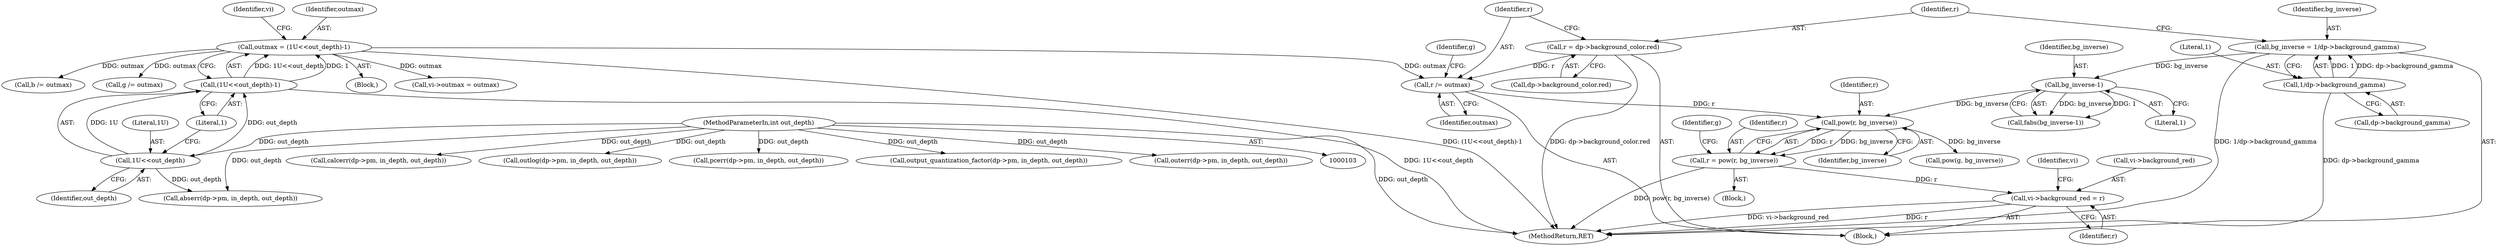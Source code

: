 digraph "0_Android_9d4853418ab2f754c2b63e091c29c5529b8b86ca_92@pointer" {
"1000405" [label="(Call,vi->background_red = r)"];
"1000390" [label="(Call,r = pow(r, bg_inverse))"];
"1000392" [label="(Call,pow(r, bg_inverse))"];
"1000359" [label="(Call,r /= outmax)"];
"1000111" [label="(Call,outmax = (1U<<out_depth)-1)"];
"1000113" [label="(Call,(1U<<out_depth)-1)"];
"1000114" [label="(Call,1U<<out_depth)"];
"1000108" [label="(MethodParameterIn,int out_depth)"];
"1000352" [label="(Call,r = dp->background_color.red)"];
"1000385" [label="(Call,bg_inverse-1)"];
"1000342" [label="(Call,bg_inverse = 1/dp->background_gamma)"];
"1000344" [label="(Call,1/dp->background_gamma)"];
"1000379" [label="(Call,b /= outmax)"];
"1000369" [label="(Call,g /= outmax)"];
"1000112" [label="(Identifier,outmax)"];
"1000340" [label="(Block,)"];
"1000117" [label="(Literal,1)"];
"1000387" [label="(Literal,1)"];
"1000109" [label="(Block,)"];
"1000390" [label="(Call,r = pow(r, bg_inverse))"];
"1000253" [label="(Call,calcerr(dp->pm, in_depth, out_depth))"];
"1000361" [label="(Identifier,outmax)"];
"1000296" [label="(Call,outlog(dp->pm, in_depth, out_depth))"];
"1000345" [label="(Literal,1)"];
"1000394" [label="(Identifier,bg_inverse)"];
"1000342" [label="(Call,bg_inverse = 1/dp->background_gamma)"];
"1000409" [label="(Identifier,r)"];
"1000224" [label="(Call,vi->outmax = outmax)"];
"1000113" [label="(Call,(1U<<out_depth)-1)"];
"1000120" [label="(Identifier,vi)"];
"1000346" [label="(Call,dp->background_gamma)"];
"1000397" [label="(Call,pow(g, bg_inverse))"];
"1000360" [label="(Identifier,r)"];
"1000502" [label="(MethodReturn,RET)"];
"1000108" [label="(MethodParameterIn,int out_depth)"];
"1000233" [label="(Call,abserr(dp->pm, in_depth, out_depth))"];
"1000389" [label="(Block,)"];
"1000354" [label="(Call,dp->background_color.red)"];
"1000353" [label="(Identifier,r)"];
"1000406" [label="(Call,vi->background_red)"];
"1000405" [label="(Call,vi->background_red = r)"];
"1000243" [label="(Call,pcerr(dp->pm, in_depth, out_depth))"];
"1000116" [label="(Identifier,out_depth)"];
"1000363" [label="(Identifier,g)"];
"1000352" [label="(Call,r = dp->background_color.red)"];
"1000396" [label="(Identifier,g)"];
"1000386" [label="(Identifier,bg_inverse)"];
"1000412" [label="(Identifier,vi)"];
"1000392" [label="(Call,pow(r, bg_inverse))"];
"1000115" [label="(Literal,1U)"];
"1000384" [label="(Call,fabs(bg_inverse-1))"];
"1000359" [label="(Call,r /= outmax)"];
"1000385" [label="(Call,bg_inverse-1)"];
"1000114" [label="(Call,1U<<out_depth)"];
"1000393" [label="(Identifier,r)"];
"1000273" [label="(Call,output_quantization_factor(dp->pm, in_depth, out_depth))"];
"1000343" [label="(Identifier,bg_inverse)"];
"1000263" [label="(Call,outerr(dp->pm, in_depth, out_depth))"];
"1000391" [label="(Identifier,r)"];
"1000111" [label="(Call,outmax = (1U<<out_depth)-1)"];
"1000344" [label="(Call,1/dp->background_gamma)"];
"1000405" -> "1000340"  [label="AST: "];
"1000405" -> "1000409"  [label="CFG: "];
"1000406" -> "1000405"  [label="AST: "];
"1000409" -> "1000405"  [label="AST: "];
"1000412" -> "1000405"  [label="CFG: "];
"1000405" -> "1000502"  [label="DDG: r"];
"1000405" -> "1000502"  [label="DDG: vi->background_red"];
"1000390" -> "1000405"  [label="DDG: r"];
"1000390" -> "1000389"  [label="AST: "];
"1000390" -> "1000392"  [label="CFG: "];
"1000391" -> "1000390"  [label="AST: "];
"1000392" -> "1000390"  [label="AST: "];
"1000396" -> "1000390"  [label="CFG: "];
"1000390" -> "1000502"  [label="DDG: pow(r, bg_inverse)"];
"1000392" -> "1000390"  [label="DDG: r"];
"1000392" -> "1000390"  [label="DDG: bg_inverse"];
"1000392" -> "1000394"  [label="CFG: "];
"1000393" -> "1000392"  [label="AST: "];
"1000394" -> "1000392"  [label="AST: "];
"1000359" -> "1000392"  [label="DDG: r"];
"1000385" -> "1000392"  [label="DDG: bg_inverse"];
"1000392" -> "1000397"  [label="DDG: bg_inverse"];
"1000359" -> "1000340"  [label="AST: "];
"1000359" -> "1000361"  [label="CFG: "];
"1000360" -> "1000359"  [label="AST: "];
"1000361" -> "1000359"  [label="AST: "];
"1000363" -> "1000359"  [label="CFG: "];
"1000111" -> "1000359"  [label="DDG: outmax"];
"1000352" -> "1000359"  [label="DDG: r"];
"1000111" -> "1000109"  [label="AST: "];
"1000111" -> "1000113"  [label="CFG: "];
"1000112" -> "1000111"  [label="AST: "];
"1000113" -> "1000111"  [label="AST: "];
"1000120" -> "1000111"  [label="CFG: "];
"1000111" -> "1000502"  [label="DDG: (1U<<out_depth)-1"];
"1000113" -> "1000111"  [label="DDG: 1U<<out_depth"];
"1000113" -> "1000111"  [label="DDG: 1"];
"1000111" -> "1000224"  [label="DDG: outmax"];
"1000111" -> "1000369"  [label="DDG: outmax"];
"1000111" -> "1000379"  [label="DDG: outmax"];
"1000113" -> "1000117"  [label="CFG: "];
"1000114" -> "1000113"  [label="AST: "];
"1000117" -> "1000113"  [label="AST: "];
"1000113" -> "1000502"  [label="DDG: 1U<<out_depth"];
"1000114" -> "1000113"  [label="DDG: 1U"];
"1000114" -> "1000113"  [label="DDG: out_depth"];
"1000114" -> "1000116"  [label="CFG: "];
"1000115" -> "1000114"  [label="AST: "];
"1000116" -> "1000114"  [label="AST: "];
"1000117" -> "1000114"  [label="CFG: "];
"1000108" -> "1000114"  [label="DDG: out_depth"];
"1000114" -> "1000233"  [label="DDG: out_depth"];
"1000108" -> "1000103"  [label="AST: "];
"1000108" -> "1000502"  [label="DDG: out_depth"];
"1000108" -> "1000233"  [label="DDG: out_depth"];
"1000108" -> "1000243"  [label="DDG: out_depth"];
"1000108" -> "1000253"  [label="DDG: out_depth"];
"1000108" -> "1000263"  [label="DDG: out_depth"];
"1000108" -> "1000273"  [label="DDG: out_depth"];
"1000108" -> "1000296"  [label="DDG: out_depth"];
"1000352" -> "1000340"  [label="AST: "];
"1000352" -> "1000354"  [label="CFG: "];
"1000353" -> "1000352"  [label="AST: "];
"1000354" -> "1000352"  [label="AST: "];
"1000360" -> "1000352"  [label="CFG: "];
"1000352" -> "1000502"  [label="DDG: dp->background_color.red"];
"1000385" -> "1000384"  [label="AST: "];
"1000385" -> "1000387"  [label="CFG: "];
"1000386" -> "1000385"  [label="AST: "];
"1000387" -> "1000385"  [label="AST: "];
"1000384" -> "1000385"  [label="CFG: "];
"1000385" -> "1000384"  [label="DDG: bg_inverse"];
"1000385" -> "1000384"  [label="DDG: 1"];
"1000342" -> "1000385"  [label="DDG: bg_inverse"];
"1000342" -> "1000340"  [label="AST: "];
"1000342" -> "1000344"  [label="CFG: "];
"1000343" -> "1000342"  [label="AST: "];
"1000344" -> "1000342"  [label="AST: "];
"1000353" -> "1000342"  [label="CFG: "];
"1000342" -> "1000502"  [label="DDG: 1/dp->background_gamma"];
"1000344" -> "1000342"  [label="DDG: 1"];
"1000344" -> "1000342"  [label="DDG: dp->background_gamma"];
"1000344" -> "1000346"  [label="CFG: "];
"1000345" -> "1000344"  [label="AST: "];
"1000346" -> "1000344"  [label="AST: "];
"1000344" -> "1000502"  [label="DDG: dp->background_gamma"];
}
